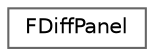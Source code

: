 digraph "Graphical Class Hierarchy"
{
 // INTERACTIVE_SVG=YES
 // LATEX_PDF_SIZE
  bgcolor="transparent";
  edge [fontname=Helvetica,fontsize=10,labelfontname=Helvetica,labelfontsize=10];
  node [fontname=Helvetica,fontsize=10,shape=box,height=0.2,width=0.4];
  rankdir="LR";
  Node0 [id="Node000000",label="FDiffPanel",height=0.2,width=0.4,color="grey40", fillcolor="white", style="filled",URL="$de/d44/structFDiffPanel.html",tooltip="Panel used to display the blueprint."];
}
